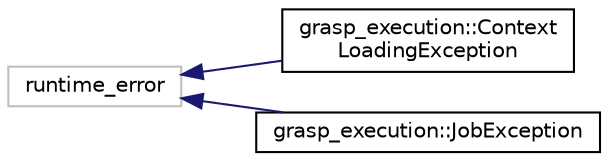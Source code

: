 digraph "Graphical Class Hierarchy"
{
 // LATEX_PDF_SIZE
  edge [fontname="Helvetica",fontsize="10",labelfontname="Helvetica",labelfontsize="10"];
  node [fontname="Helvetica",fontsize="10",shape=record];
  rankdir="LR";
  Node9 [label="runtime_error",height=0.2,width=0.4,color="grey75", fillcolor="white", style="filled",tooltip=" "];
  Node9 -> Node0 [dir="back",color="midnightblue",fontsize="10",style="solid",fontname="Helvetica"];
  Node0 [label="grasp_execution::Context\lLoadingException",height=0.2,width=0.4,color="black", fillcolor="white", style="filled",URL="$structgrasp__execution_1_1ContextLoadingException.html",tooltip="Context loading exception."];
  Node9 -> Node11 [dir="back",color="midnightblue",fontsize="10",style="solid",fontname="Helvetica"];
  Node11 [label="grasp_execution::JobException",height=0.2,width=0.4,color="black", fillcolor="white", style="filled",URL="$structgrasp__execution_1_1JobException.html",tooltip="Exception for job failure within a workflow."];
}
